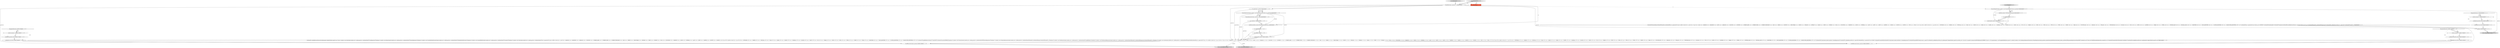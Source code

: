 digraph {
3 [style = filled, label = "int _alt@@@11@@@['1', '1', '0']", fillcolor = white, shape = ellipse image = "AAA0AAABBB1BBB"];
27 [style = filled, label = "_errHandler.recover(this,re)@@@52@@@['0', '0', '1']", fillcolor = white, shape = ellipse image = "AAA0AAABBB3BBB"];
7 [style = filled, label = "enterOuterAlt(_localctx,1)@@@12@@@['1', '1', '0']", fillcolor = white, shape = ellipse image = "AAA0AAABBB1BBB"];
21 [style = filled, label = "_errHandler.reportError(this,re)@@@180@@@['0', '1', '0']", fillcolor = white, shape = ellipse image = "AAA0AAABBB2BBB"];
5 [style = filled, label = "primaryExpression['1', '0', '0']", fillcolor = lightgray, shape = diamond image = "AAA0AAABBB1BBB"];
17 [style = filled, label = "return _localctx@@@143@@@['1', '0', '0']", fillcolor = lightgray, shape = ellipse image = "AAA0AAABBB1BBB"];
13 [style = filled, label = "RecognitionException re@@@135@@@['1', '0', '0']", fillcolor = white, shape = diamond image = "AAA0AAABBB1BBB"];
8 [style = filled, label = "_localctx.exception = re@@@136@@@['1', '0', '0']", fillcolor = white, shape = ellipse image = "AAA0AAABBB1BBB"];
25 [style = filled, label = "_localctx.exception = re@@@50@@@['0', '0', '1']", fillcolor = white, shape = ellipse image = "AAA0AAABBB3BBB"];
35 [style = filled, label = "functionTemplate['0', '0', '1']", fillcolor = lightgray, shape = diamond image = "AAA0AAABBB3BBB"];
23 [style = filled, label = "_errHandler.recover(this,re)@@@181@@@['0', '1', '0']", fillcolor = white, shape = ellipse image = "AAA0AAABBB2BBB"];
34 [style = filled, label = "enterOuterAlt(_localctx,1)@@@7@@@['0', '0', '1']", fillcolor = white, shape = ellipse image = "AAA0AAABBB3BBB"];
1 [style = filled, label = "_errHandler.reportError(this,re)@@@137@@@['1', '0', '0']", fillcolor = white, shape = ellipse image = "AAA0AAABBB1BBB"];
4 [style = filled, label = "enterRecursionRule(_localctx,60,RULE_primaryExpression,_p)@@@8@@@['1', '1', '0']", fillcolor = white, shape = ellipse image = "AAA0AAABBB1BBB"];
15 [style = filled, label = "int _la@@@9@@@['1', '1', '0']", fillcolor = white, shape = ellipse image = "AAA0AAABBB1BBB"];
30 [style = filled, label = "RecognitionException re@@@49@@@['0', '0', '1']", fillcolor = white, shape = diamond image = "AAA0AAABBB3BBB"];
33 [style = filled, label = "FunctionTemplateContext _localctx = new FunctionTemplateContext(_ctx,getState())@@@3@@@['0', '0', '1']", fillcolor = white, shape = ellipse image = "AAA0AAABBB3BBB"];
2 [style = filled, label = "int _p@@@2@@@['1', '1', '0']", fillcolor = tomato, shape = box image = "AAA0AAABBB1BBB"];
18 [style = filled, label = "return _localctx@@@186@@@['0', '1', '0']", fillcolor = lightgray, shape = ellipse image = "AAA0AAABBB2BBB"];
0 [style = filled, label = "int _startState = 60@@@7@@@['1', '1', '0']", fillcolor = white, shape = ellipse image = "AAA0AAABBB1BBB"];
32 [style = filled, label = "{exitRule()}@@@54@@@['0', '0', '1']", fillcolor = white, shape = ellipse image = "AAA0AAABBB3BBB"];
19 [style = filled, label = "primaryExpression['0', '1', '0']", fillcolor = lightgray, shape = diamond image = "AAA0AAABBB2BBB"];
12 [style = filled, label = "{setState(607)_errHandler.sync(this)switch (getInterpreter().adaptivePredict(_input,82,_ctx)) {case 1:{_localctx = new CastContext(_localctx)_ctx = _localctx_prevctx = _localctxsetState(572)castExpression()}breakcase 2:{_localctx = new ExtractContext(_localctx)_ctx = _localctx_prevctx = _localctxsetState(573)extractExpression()}breakcase 3:{_localctx = new CurrentDateTimeFunctionContext(_localctx)_ctx = _localctx_prevctx = _localctxsetState(574)builtinDateTimeFunction()}breakcase 4:{_localctx = new ConstantDefaultContext(_localctx)_ctx = _localctx_prevctx = _localctxsetState(575)constant()}breakcase 5:{_localctx = new StarContext(_localctx)_ctx = _localctx_prevctx = _localctxsetState(579)_la = _input.LA(1)if ((((_la) & ~0x3f) == 0 && ((1L << _la) & ((1L << ANALYZE) | (1L << ANALYZED) | (1L << CATALOGS) | (1L << COLUMNS) | (1L << CURRENT_DATE) | (1L << CURRENT_TIME) | (1L << CURRENT_TIMESTAMP) | (1L << DAY) | (1L << DEBUG) | (1L << EXECUTABLE) | (1L << EXPLAIN) | (1L << FIRST) | (1L << FORMAT) | (1L << FULL) | (1L << FUNCTIONS) | (1L << GRAPHVIZ) | (1L << HOUR) | (1L << INTERVAL) | (1L << LAST) | (1L << LIMIT) | (1L << MAPPED) | (1L << MINUTE) | (1L << MONTH))) != 0) || ((((_la - 67)) & ~0x3f) == 0 && ((1L << (_la - 67)) & ((1L << (OPTIMIZED - 67)) | (1L << (PARSED - 67)) | (1L << (PHYSICAL - 67)) | (1L << (PLAN - 67)) | (1L << (RLIKE - 67)) | (1L << (QUERY - 67)) | (1L << (SCHEMAS - 67)) | (1L << (SECOND - 67)) | (1L << (SHOW - 67)) | (1L << (SYS - 67)) | (1L << (TABLES - 67)) | (1L << (TEXT - 67)) | (1L << (TYPE - 67)) | (1L << (TYPES - 67)) | (1L << (VERIFY - 67)) | (1L << (YEAR - 67)) | (1L << (IDENTIFIER - 67)) | (1L << (DIGIT_IDENTIFIER - 67)) | (1L << (QUOTED_IDENTIFIER - 67)) | (1L << (BACKQUOTED_IDENTIFIER - 67)))) != 0)) {{setState(576)qualifiedName()setState(577)match(DOT)}}setState(581)match(ASTERISK)}breakcase 6:{_localctx = new FunctionContext(_localctx)_ctx = _localctx_prevctx = _localctxsetState(582)functionExpression()}breakcase 7:{_localctx = new SubqueryExpressionContext(_localctx)_ctx = _localctx_prevctx = _localctxsetState(583)match(T__0)setState(584)query()setState(585)match(T__1)}breakcase 8:{_localctx = new DereferenceContext(_localctx)_ctx = _localctx_prevctx = _localctxsetState(587)qualifiedName()}breakcase 9:{_localctx = new ParenthesizedExpressionContext(_localctx)_ctx = _localctx_prevctx = _localctxsetState(588)match(T__0)setState(589)expression()setState(590)match(T__1)}breakcase 10:{_localctx = new CaseContext(_localctx)_ctx = _localctx_prevctx = _localctxsetState(592)match(CASE)setState(594)_la = _input.LA(1)if (((((_la - 1)) & ~0x3f) == 0 && ((1L << (_la - 1)) & ((1L << (T__0 - 1)) | (1L << (ANALYZE - 1)) | (1L << (ANALYZED - 1)) | (1L << (CASE - 1)) | (1L << (CAST - 1)) | (1L << (CATALOGS - 1)) | (1L << (COLUMNS - 1)) | (1L << (CONVERT - 1)) | (1L << (CURRENT_DATE - 1)) | (1L << (CURRENT_TIME - 1)) | (1L << (CURRENT_TIMESTAMP - 1)) | (1L << (DAY - 1)) | (1L << (DEBUG - 1)) | (1L << (EXECUTABLE - 1)) | (1L << (EXISTS - 1)) | (1L << (EXPLAIN - 1)) | (1L << (EXTRACT - 1)) | (1L << (FALSE - 1)) | (1L << (FIRST - 1)) | (1L << (FORMAT - 1)) | (1L << (FULL - 1)) | (1L << (FUNCTIONS - 1)) | (1L << (GRAPHVIZ - 1)) | (1L << (HOUR - 1)) | (1L << (INTERVAL - 1)) | (1L << (LAST - 1)) | (1L << (LEFT - 1)) | (1L << (LIMIT - 1)) | (1L << (MAPPED - 1)) | (1L << (MATCH - 1)) | (1L << (MINUTE - 1)) | (1L << (MONTH - 1)) | (1L << (NOT - 1)) | (1L << (NULL - 1)))) != 0) || ((((_la - 67)) & ~0x3f) == 0 && ((1L << (_la - 67)) & ((1L << (OPTIMIZED - 67)) | (1L << (PARSED - 67)) | (1L << (PHYSICAL - 67)) | (1L << (PLAN - 67)) | (1L << (RIGHT - 67)) | (1L << (RLIKE - 67)) | (1L << (QUERY - 67)) | (1L << (SCHEMAS - 67)) | (1L << (SECOND - 67)) | (1L << (SHOW - 67)) | (1L << (SYS - 67)) | (1L << (TABLES - 67)) | (1L << (TEXT - 67)) | (1L << (TRUE - 67)) | (1L << (TYPE - 67)) | (1L << (TYPES - 67)) | (1L << (VERIFY - 67)) | (1L << (YEAR - 67)) | (1L << (FUNCTION_ESC - 67)) | (1L << (DATE_ESC - 67)) | (1L << (TIME_ESC - 67)) | (1L << (TIMESTAMP_ESC - 67)) | (1L << (GUID_ESC - 67)) | (1L << (PLUS - 67)) | (1L << (MINUS - 67)) | (1L << (ASTERISK - 67)) | (1L << (PARAM - 67)) | (1L << (STRING - 67)) | (1L << (INTEGER_VALUE - 67)) | (1L << (DECIMAL_VALUE - 67)) | (1L << (IDENTIFIER - 67)) | (1L << (DIGIT_IDENTIFIER - 67)) | (1L << (QUOTED_IDENTIFIER - 67)) | (1L << (BACKQUOTED_IDENTIFIER - 67)))) != 0)) {{setState(593)((CaseContext)_localctx).operand = booleanExpression(0)}}setState(597)_errHandler.sync(this)_la = _input.LA(1)setState(603)_la = _input.LA(1)if (_la == ELSE) {{setState(601)match(ELSE)setState(602)((CaseContext)_localctx).elseClause = booleanExpression(0)}}setState(605)match(END)}break_ctx.stop = _input.LT(-1)setState(614)_errHandler.sync(this)_alt = getInterpreter().adaptivePredict(_input,83,_ctx)while (_alt != 2 && _alt != org.antlr.v4.runtime.atn.ATN.INVALID_ALT_NUMBER) {if (_alt == 1) {if (_parseListeners != null) triggerExitRuleEvent()_prevctx = _localctx{{_localctx = new CastOperatorExpressionContext(new PrimaryExpressionContext(_parentctx,_parentState))pushNewRecursionContext(_localctx,_startState,RULE_primaryExpression)setState(609)if (!(precpred(_ctx,10))) throw new FailedPredicateException(this,\"precpred(_ctx, 10)\")setState(610)match(CAST_OP)setState(611)dataType()}}}setState(616)_errHandler.sync(this)_alt = getInterpreter().adaptivePredict(_input,83,_ctx)}}@@@13@@@['1', '1', '0']", fillcolor = white, shape = ellipse image = "AAA0AAABBB1BBB"];
20 [style = filled, label = "{unrollRecursionContexts(_parentctx)}@@@183@@@['0', '1', '0']", fillcolor = white, shape = ellipse image = "AAA0AAABBB2BBB"];
31 [style = filled, label = "_errHandler.reportError(this,re)@@@51@@@['0', '0', '1']", fillcolor = white, shape = ellipse image = "AAA0AAABBB3BBB"];
10 [style = filled, label = "int _parentState = getState()@@@4@@@['1', '1', '0']", fillcolor = white, shape = ellipse image = "AAA0AAABBB1BBB"];
36 [style = filled, label = "enterRule(_localctx,76,RULE_functionTemplate)@@@4@@@['0', '0', '1']", fillcolor = white, shape = ellipse image = "AAA0AAABBB3BBB"];
29 [style = filled, label = "return _localctx@@@57@@@['0', '0', '1']", fillcolor = lightgray, shape = ellipse image = "AAA0AAABBB3BBB"];
6 [style = filled, label = "ParserRuleContext _parentctx = _ctx@@@3@@@['1', '1', '0']", fillcolor = white, shape = ellipse image = "AAA0AAABBB1BBB"];
26 [style = filled, label = "{setState(652)functionName()setState(653)match(T__0)setState(665)_la = _input.LA(1)if ((((_la) & ~0x3f) == 0 && ((1L << _la) & ((1L << T__0) | (1L << ALL) | (1L << ANALYZE) | (1L << ANALYZED) | (1L << CAST) | (1L << CATALOGS) | (1L << COLUMNS) | (1L << CONVERT) | (1L << CURRENT_DATE) | (1L << CURRENT_TIME) | (1L << CURRENT_TIMESTAMP) | (1L << DAY) | (1L << DEBUG) | (1L << DISTINCT) | (1L << EXECUTABLE) | (1L << EXISTS) | (1L << EXPLAIN) | (1L << EXTRACT) | (1L << FALSE) | (1L << FIRST) | (1L << FORMAT) | (1L << FULL) | (1L << FUNCTIONS) | (1L << GRAPHVIZ) | (1L << HOUR) | (1L << INTERVAL) | (1L << LAST) | (1L << LEFT) | (1L << LIMIT) | (1L << MAPPED) | (1L << MATCH) | (1L << MINUTE) | (1L << MONTH) | (1L << NOT) | (1L << NULL))) != 0) || ((((_la - 64)) & ~0x3f) == 0 && ((1L << (_la - 64)) & ((1L << (OPTIMIZED - 64)) | (1L << (PARSED - 64)) | (1L << (PHYSICAL - 64)) | (1L << (PLAN - 64)) | (1L << (RIGHT - 64)) | (1L << (RLIKE - 64)) | (1L << (QUERY - 64)) | (1L << (SCHEMAS - 64)) | (1L << (SECOND - 64)) | (1L << (SHOW - 64)) | (1L << (SYS - 64)) | (1L << (TABLES - 64)) | (1L << (TEXT - 64)) | (1L << (TRUE - 64)) | (1L << (TYPE - 64)) | (1L << (TYPES - 64)) | (1L << (VERIFY - 64)) | (1L << (YEAR - 64)) | (1L << (FUNCTION_ESC - 64)) | (1L << (DATE_ESC - 64)) | (1L << (TIME_ESC - 64)) | (1L << (TIMESTAMP_ESC - 64)) | (1L << (GUID_ESC - 64)) | (1L << (PLUS - 64)) | (1L << (MINUS - 64)) | (1L << (ASTERISK - 64)) | (1L << (PARAM - 64)) | (1L << (STRING - 64)) | (1L << (INTEGER_VALUE - 64)) | (1L << (DECIMAL_VALUE - 64)) | (1L << (IDENTIFIER - 64)) | (1L << (DIGIT_IDENTIFIER - 64)) | (1L << (QUOTED_IDENTIFIER - 64)) | (1L << (BACKQUOTED_IDENTIFIER - 64)))) != 0)) {{setState(655)_la = _input.LA(1)if (_la == ALL || _la == DISTINCT) {{setState(654)setQuantifier()}}setState(657)expression()setState(662)_errHandler.sync(this)_la = _input.LA(1)while (_la == T__2) {{{setState(658)match(T__2)setState(659)expression()}}setState(664)_errHandler.sync(this)_la = _input.LA(1)}}}setState(667)match(T__1)}@@@8@@@['0', '0', '1']", fillcolor = white, shape = ellipse image = "AAA0AAABBB3BBB"];
14 [style = filled, label = "{unrollRecursionContexts(_parentctx)}@@@140@@@['1', '0', '0']", fillcolor = white, shape = ellipse image = "AAA0AAABBB1BBB"];
28 [style = filled, label = "int _la@@@5@@@['0', '0', '1']", fillcolor = white, shape = ellipse image = "AAA0AAABBB3BBB"];
11 [style = filled, label = "_errHandler.recover(this,re)@@@138@@@['1', '0', '0']", fillcolor = white, shape = ellipse image = "AAA0AAABBB1BBB"];
24 [style = filled, label = "RecognitionException re@@@178@@@['0', '1', '0']", fillcolor = white, shape = diamond image = "AAA0AAABBB2BBB"];
16 [style = filled, label = "PrimaryExpressionContext _prevctx = _localctx@@@6@@@['1', '1', '0']", fillcolor = white, shape = ellipse image = "AAA0AAABBB1BBB"];
22 [style = filled, label = "_localctx.exception = re@@@179@@@['0', '1', '0']", fillcolor = white, shape = ellipse image = "AAA0AAABBB2BBB"];
9 [style = filled, label = "PrimaryExpressionContext _localctx = new PrimaryExpressionContext(_ctx,_parentState)@@@5@@@['1', '1', '0']", fillcolor = white, shape = ellipse image = "AAA0AAABBB1BBB"];
33->36 [style = solid, label="_localctx"];
14->17 [style = bold, label=""];
28->26 [style = solid, label="_la"];
35->33 [style = bold, label=""];
0->4 [style = bold, label=""];
19->6 [style = bold, label=""];
13->1 [style = dotted, label="true"];
9->16 [style = solid, label="_localctx"];
12->18 [style = solid, label="_localctx"];
6->20 [style = solid, label="_parentctx"];
3->12 [style = solid, label="_alt"];
10->9 [style = bold, label=""];
12->14 [style = bold, label=""];
20->18 [style = bold, label=""];
9->16 [style = bold, label=""];
30->27 [style = dotted, label="true"];
13->11 [style = dotted, label="true"];
16->0 [style = bold, label=""];
6->12 [style = solid, label="_parentctx"];
33->34 [style = solid, label="_localctx"];
27->32 [style = bold, label=""];
13->8 [style = dotted, label="true"];
10->9 [style = solid, label="_parentState"];
10->12 [style = solid, label="_parentState"];
24->21 [style = dotted, label="true"];
30->25 [style = bold, label=""];
15->12 [style = solid, label="_la"];
9->12 [style = solid, label="_localctx"];
3->7 [style = bold, label=""];
11->14 [style = bold, label=""];
24->22 [style = bold, label=""];
1->11 [style = bold, label=""];
12->17 [style = solid, label="_localctx"];
6->10 [style = bold, label=""];
8->1 [style = bold, label=""];
24->22 [style = dotted, label="true"];
24->23 [style = dotted, label="true"];
7->12 [style = bold, label=""];
28->34 [style = bold, label=""];
19->2 [style = dotted, label="true"];
30->31 [style = dotted, label="true"];
33->29 [style = solid, label="_localctx"];
23->20 [style = bold, label=""];
26->32 [style = bold, label=""];
30->25 [style = dotted, label="true"];
36->28 [style = bold, label=""];
12->20 [style = bold, label=""];
15->3 [style = bold, label=""];
9->7 [style = solid, label="_localctx"];
25->31 [style = bold, label=""];
22->21 [style = bold, label=""];
13->8 [style = bold, label=""];
4->15 [style = bold, label=""];
21->23 [style = bold, label=""];
2->4 [style = solid, label="_p"];
0->12 [style = solid, label="_startState"];
32->29 [style = bold, label=""];
33->36 [style = bold, label=""];
34->26 [style = bold, label=""];
31->27 [style = bold, label=""];
5->2 [style = dotted, label="true"];
5->6 [style = bold, label=""];
9->4 [style = solid, label="_localctx"];
6->33 [style = dashed, label="0"];
6->14 [style = solid, label="_parentctx"];
}
